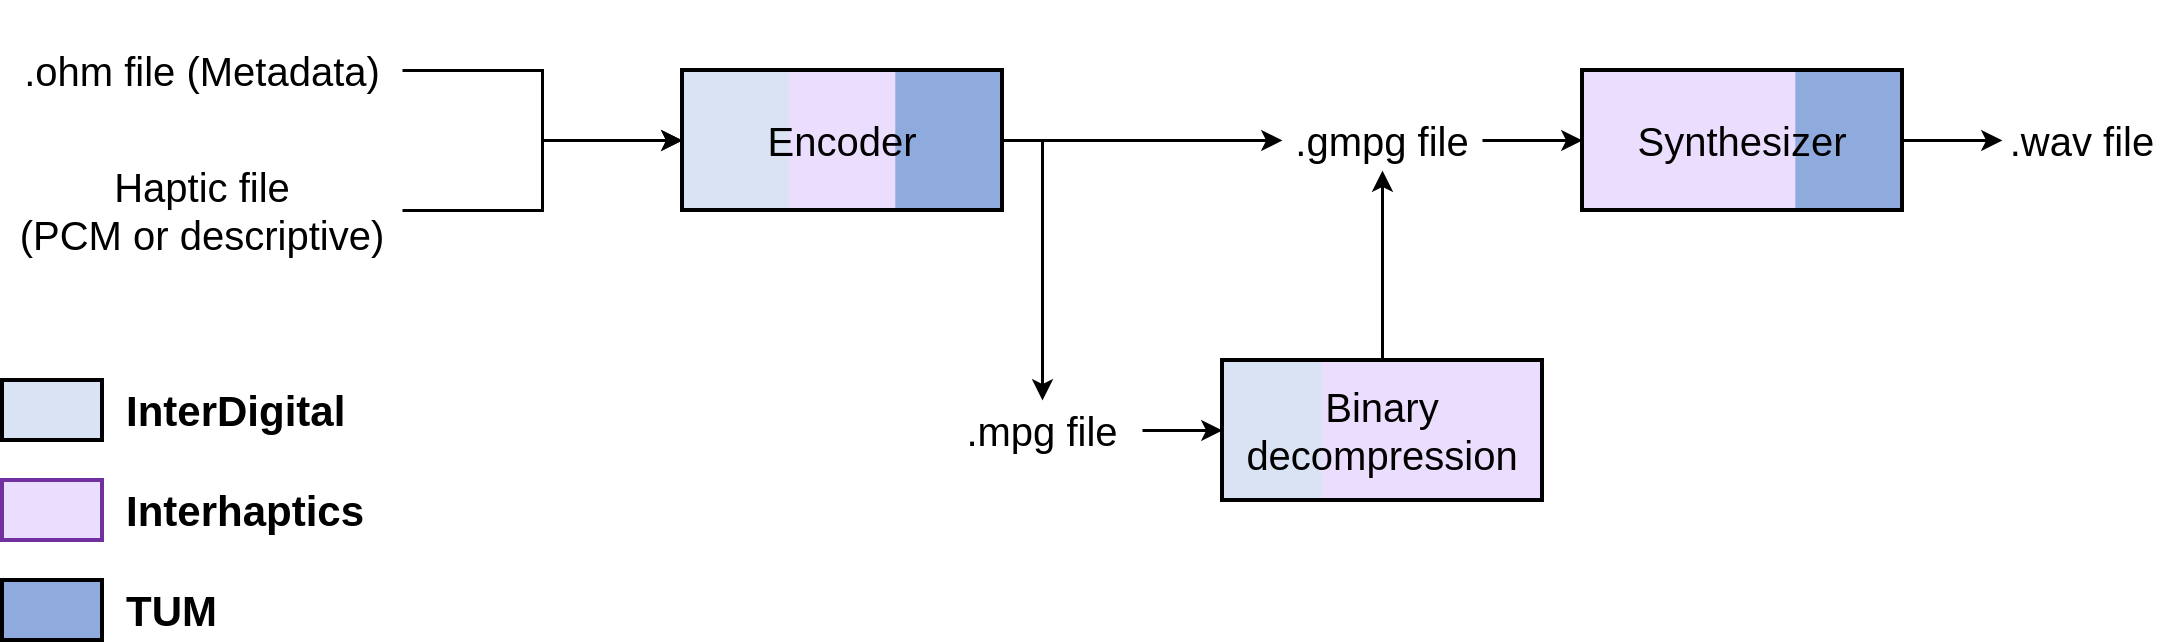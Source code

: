 <mxfile version="15.5.5" type="device"><diagram id="Rw1NS8PVlpqGZP7gOOJT" name="Page-1"><mxGraphModel dx="1422" dy="762" grid="1" gridSize="10" guides="1" tooltips="1" connect="1" arrows="1" fold="1" page="1" pageScale="1" pageWidth="850" pageHeight="1100" math="0" shadow="0"><root><mxCell id="0"/><mxCell id="1" parent="0"/><mxCell id="Na3cEOaPck8NqZLjMFLH-56" value="" style="group" vertex="1" connectable="0" parent="1"><mxGeometry x="900" y="525" width="160" height="70" as="geometry"/></mxCell><mxCell id="Na3cEOaPck8NqZLjMFLH-58" value="" style="rounded=0;whiteSpace=wrap;html=1;fontSize=20;align=center;fillColor=#EBDDFD;strokeWidth=2;strokeColor=none;gradientDirection=east;" vertex="1" parent="Na3cEOaPck8NqZLjMFLH-56"><mxGeometry width="112.59" height="70" as="geometry"/></mxCell><mxCell id="Na3cEOaPck8NqZLjMFLH-59" value="" style="rounded=0;whiteSpace=wrap;html=1;fontSize=20;align=center;fillColor=#8FAADC;strokeWidth=2;strokeColor=none;gradientDirection=east;" vertex="1" parent="Na3cEOaPck8NqZLjMFLH-56"><mxGeometry x="106.667" width="53.333" height="70" as="geometry"/></mxCell><mxCell id="Na3cEOaPck8NqZLjMFLH-60" value="Synthesizer" style="rounded=0;whiteSpace=wrap;html=1;fontSize=20;align=center;fillColor=none;strokeWidth=2;strokeColor=#000000;gradientDirection=east;gradientColor=#EBDDFD;" vertex="1" parent="Na3cEOaPck8NqZLjMFLH-56"><mxGeometry width="160" height="70" as="geometry"/></mxCell><mxCell id="l54Q_D6mOzUxOs0jOwQW-73" value=".gmpg file" style="text;html=1;strokeColor=none;fillColor=none;align=center;verticalAlign=middle;whiteSpace=wrap;rounded=0;fontSize=20;" parent="1" vertex="1"><mxGeometry x="750" y="545" width="100" height="30" as="geometry"/></mxCell><mxCell id="l54Q_D6mOzUxOs0jOwQW-85" value="" style="group" parent="1" vertex="1" connectable="0"><mxGeometry x="110" y="680" width="150" height="130" as="geometry"/></mxCell><mxCell id="l54Q_D6mOzUxOs0jOwQW-82" value="" style="group" parent="l54Q_D6mOzUxOs0jOwQW-85" vertex="1" connectable="0"><mxGeometry width="150" height="30" as="geometry"/></mxCell><mxCell id="l54Q_D6mOzUxOs0jOwQW-6" value="" style="rounded=0;whiteSpace=wrap;html=1;fontSize=20;align=center;fillColor=#DAE3F3;strokeWidth=2;" parent="l54Q_D6mOzUxOs0jOwQW-82" vertex="1"><mxGeometry width="50" height="30" as="geometry"/></mxCell><mxCell id="l54Q_D6mOzUxOs0jOwQW-79" value="InterDigital" style="text;html=1;strokeColor=none;fillColor=none;align=left;verticalAlign=middle;whiteSpace=wrap;rounded=0;fontSize=21;fontStyle=1" parent="l54Q_D6mOzUxOs0jOwQW-82" vertex="1"><mxGeometry x="60" width="90" height="30" as="geometry"/></mxCell><mxCell id="l54Q_D6mOzUxOs0jOwQW-83" value="" style="group" parent="l54Q_D6mOzUxOs0jOwQW-85" vertex="1" connectable="0"><mxGeometry y="50" width="150" height="30" as="geometry"/></mxCell><mxCell id="l54Q_D6mOzUxOs0jOwQW-8" value="" style="rounded=0;whiteSpace=wrap;html=1;fontSize=20;align=center;fillColor=#EBDDFD;strokeColor=#7030A0;strokeWidth=2;" parent="l54Q_D6mOzUxOs0jOwQW-83" vertex="1"><mxGeometry width="50" height="30" as="geometry"/></mxCell><mxCell id="l54Q_D6mOzUxOs0jOwQW-80" value="Interhaptics" style="text;html=1;strokeColor=none;fillColor=none;align=left;verticalAlign=middle;whiteSpace=wrap;rounded=0;fontSize=21;fontStyle=1" parent="l54Q_D6mOzUxOs0jOwQW-83" vertex="1"><mxGeometry x="60" width="90" height="30" as="geometry"/></mxCell><mxCell id="l54Q_D6mOzUxOs0jOwQW-84" value="" style="group" parent="l54Q_D6mOzUxOs0jOwQW-85" vertex="1" connectable="0"><mxGeometry y="100" width="150" height="30" as="geometry"/></mxCell><mxCell id="l54Q_D6mOzUxOs0jOwQW-9" value="" style="rounded=0;whiteSpace=wrap;html=1;fontSize=20;align=center;fillColor=#8FAADC;strokeWidth=2;" parent="l54Q_D6mOzUxOs0jOwQW-84" vertex="1"><mxGeometry width="50" height="30" as="geometry"/></mxCell><mxCell id="l54Q_D6mOzUxOs0jOwQW-81" value="TUM" style="text;html=1;strokeColor=none;fillColor=none;align=left;verticalAlign=middle;whiteSpace=wrap;rounded=0;fontSize=21;fontStyle=1" parent="l54Q_D6mOzUxOs0jOwQW-84" vertex="1"><mxGeometry x="60" width="90" height="30" as="geometry"/></mxCell><mxCell id="Na3cEOaPck8NqZLjMFLH-14" value="" style="group" vertex="1" connectable="0" parent="1"><mxGeometry x="450" y="525" width="160" height="70" as="geometry"/></mxCell><mxCell id="Na3cEOaPck8NqZLjMFLH-13" value="" style="group" vertex="1" connectable="0" parent="Na3cEOaPck8NqZLjMFLH-14"><mxGeometry width="160" height="70" as="geometry"/></mxCell><mxCell id="Na3cEOaPck8NqZLjMFLH-10" value="" style="rounded=0;whiteSpace=wrap;html=1;fontSize=20;align=center;fillColor=#DAE3F3;strokeWidth=2;strokeColor=none;gradientDirection=east;" vertex="1" parent="Na3cEOaPck8NqZLjMFLH-13"><mxGeometry width="59.259" height="70" as="geometry"/></mxCell><mxCell id="Na3cEOaPck8NqZLjMFLH-5" value="" style="rounded=0;whiteSpace=wrap;html=1;fontSize=20;align=center;fillColor=#EBDDFD;strokeWidth=2;strokeColor=none;gradientDirection=east;" vertex="1" parent="Na3cEOaPck8NqZLjMFLH-13"><mxGeometry x="53.333" width="59.259" height="70" as="geometry"/></mxCell><mxCell id="Na3cEOaPck8NqZLjMFLH-9" value="" style="rounded=0;whiteSpace=wrap;html=1;fontSize=20;align=center;fillColor=#8FAADC;strokeWidth=2;strokeColor=none;gradientDirection=east;" vertex="1" parent="Na3cEOaPck8NqZLjMFLH-13"><mxGeometry x="106.667" width="53.333" height="70" as="geometry"/></mxCell><mxCell id="Na3cEOaPck8NqZLjMFLH-7" value="Encoder" style="rounded=0;whiteSpace=wrap;html=1;fontSize=20;align=center;fillColor=none;strokeWidth=2;strokeColor=#000000;gradientDirection=east;gradientColor=#EBDDFD;" vertex="1" parent="Na3cEOaPck8NqZLjMFLH-14"><mxGeometry width="160" height="70" as="geometry"/></mxCell><mxCell id="Na3cEOaPck8NqZLjMFLH-15" value="" style="group" vertex="1" connectable="0" parent="1"><mxGeometry x="110" y="490" width="200" height="140" as="geometry"/></mxCell><mxCell id="l54Q_D6mOzUxOs0jOwQW-4" value="Haptic file&lt;br&gt;(PCM or descriptive)" style="text;html=1;strokeColor=none;fillColor=none;align=center;verticalAlign=middle;whiteSpace=wrap;rounded=0;fontSize=20;" parent="Na3cEOaPck8NqZLjMFLH-15" vertex="1"><mxGeometry y="70" width="200" height="70" as="geometry"/></mxCell><mxCell id="Na3cEOaPck8NqZLjMFLH-2" value=".ohm file (Metadata)" style="text;html=1;strokeColor=none;fillColor=none;align=center;verticalAlign=middle;whiteSpace=wrap;rounded=0;fontSize=20;" vertex="1" parent="Na3cEOaPck8NqZLjMFLH-15"><mxGeometry width="200" height="70" as="geometry"/></mxCell><mxCell id="Na3cEOaPck8NqZLjMFLH-16" style="edgeStyle=orthogonalEdgeStyle;rounded=0;jumpStyle=line;jumpSize=15;orthogonalLoop=1;jettySize=auto;html=1;fontSize=21;strokeWidth=1.5;" edge="1" parent="1" source="Na3cEOaPck8NqZLjMFLH-2" target="Na3cEOaPck8NqZLjMFLH-7"><mxGeometry relative="1" as="geometry"/></mxCell><mxCell id="Na3cEOaPck8NqZLjMFLH-17" style="edgeStyle=orthogonalEdgeStyle;rounded=0;jumpStyle=line;jumpSize=15;orthogonalLoop=1;jettySize=auto;html=1;fontSize=21;strokeWidth=1.5;" edge="1" parent="1" source="l54Q_D6mOzUxOs0jOwQW-4" target="Na3cEOaPck8NqZLjMFLH-7"><mxGeometry relative="1" as="geometry"/></mxCell><mxCell id="Na3cEOaPck8NqZLjMFLH-18" style="edgeStyle=orthogonalEdgeStyle;rounded=0;jumpStyle=line;jumpSize=15;orthogonalLoop=1;jettySize=auto;html=1;fontSize=21;strokeWidth=1.5;" edge="1" parent="1" source="Na3cEOaPck8NqZLjMFLH-7" target="l54Q_D6mOzUxOs0jOwQW-73"><mxGeometry relative="1" as="geometry"/></mxCell><mxCell id="Na3cEOaPck8NqZLjMFLH-20" style="edgeStyle=orthogonalEdgeStyle;rounded=0;jumpStyle=line;jumpSize=15;orthogonalLoop=1;jettySize=auto;html=1;fontSize=21;strokeWidth=1.5;exitX=1;exitY=0.5;exitDx=0;exitDy=0;entryX=0.5;entryY=0;entryDx=0;entryDy=0;" edge="1" parent="1" source="Na3cEOaPck8NqZLjMFLH-7" target="Na3cEOaPck8NqZLjMFLH-33"><mxGeometry relative="1" as="geometry"><mxPoint x="620" y="570.0" as="sourcePoint"/><mxPoint x="680" y="730" as="targetPoint"/><Array as="points"><mxPoint x="630" y="560"/></Array></mxGeometry></mxCell><mxCell id="Na3cEOaPck8NqZLjMFLH-29" style="edgeStyle=orthogonalEdgeStyle;rounded=0;jumpStyle=line;jumpSize=15;orthogonalLoop=1;jettySize=auto;html=1;fontSize=21;strokeWidth=1.5;exitX=1;exitY=0.5;exitDx=0;exitDy=0;entryX=0;entryY=0.5;entryDx=0;entryDy=0;" edge="1" parent="1" source="l54Q_D6mOzUxOs0jOwQW-73" target="Na3cEOaPck8NqZLjMFLH-60"><mxGeometry relative="1" as="geometry"><mxPoint x="860" y="600" as="sourcePoint"/><mxPoint x="870" y="570" as="targetPoint"/></mxGeometry></mxCell><mxCell id="Na3cEOaPck8NqZLjMFLH-30" style="edgeStyle=orthogonalEdgeStyle;rounded=0;jumpStyle=line;jumpSize=15;orthogonalLoop=1;jettySize=auto;html=1;fontSize=21;strokeWidth=1.5;entryX=0;entryY=0.5;entryDx=0;entryDy=0;exitX=1;exitY=0.5;exitDx=0;exitDy=0;" edge="1" parent="1" source="Na3cEOaPck8NqZLjMFLH-60" target="Na3cEOaPck8NqZLjMFLH-31"><mxGeometry relative="1" as="geometry"><mxPoint x="1080" y="550" as="sourcePoint"/><mxPoint x="1140.0" y="559.41" as="targetPoint"/></mxGeometry></mxCell><mxCell id="Na3cEOaPck8NqZLjMFLH-31" value=".wav file" style="text;html=1;strokeColor=none;fillColor=none;align=center;verticalAlign=middle;whiteSpace=wrap;rounded=0;fontSize=20;" vertex="1" parent="1"><mxGeometry x="1110" y="545" width="80" height="30" as="geometry"/></mxCell><mxCell id="Na3cEOaPck8NqZLjMFLH-46" style="edgeStyle=orthogonalEdgeStyle;rounded=0;jumpStyle=line;jumpSize=15;orthogonalLoop=1;jettySize=auto;html=1;entryX=0;entryY=0.5;entryDx=0;entryDy=0;fontSize=21;strokeWidth=1.5;" edge="1" parent="1" source="Na3cEOaPck8NqZLjMFLH-33" target="Na3cEOaPck8NqZLjMFLH-53"><mxGeometry relative="1" as="geometry"><mxPoint x="720" y="705" as="targetPoint"/></mxGeometry></mxCell><mxCell id="Na3cEOaPck8NqZLjMFLH-33" value=".mpg file" style="text;html=1;strokeColor=none;fillColor=none;align=center;verticalAlign=middle;whiteSpace=wrap;rounded=0;fontSize=20;" vertex="1" parent="1"><mxGeometry x="580" y="690" width="100" height="30" as="geometry"/></mxCell><mxCell id="Na3cEOaPck8NqZLjMFLH-47" style="edgeStyle=orthogonalEdgeStyle;rounded=0;jumpStyle=line;jumpSize=15;orthogonalLoop=1;jettySize=auto;html=1;fontSize=21;strokeWidth=1.5;entryX=0.5;entryY=1;entryDx=0;entryDy=0;exitX=0.5;exitY=0;exitDx=0;exitDy=0;" edge="1" parent="1" source="Na3cEOaPck8NqZLjMFLH-53" target="l54Q_D6mOzUxOs0jOwQW-73"><mxGeometry relative="1" as="geometry"><mxPoint x="800" y="670" as="sourcePoint"/><mxPoint x="800" y="600" as="targetPoint"/></mxGeometry></mxCell><mxCell id="Na3cEOaPck8NqZLjMFLH-49" value="" style="group" vertex="1" connectable="0" parent="1"><mxGeometry x="720" y="670" width="160" height="70" as="geometry"/></mxCell><mxCell id="Na3cEOaPck8NqZLjMFLH-50" value="" style="rounded=0;whiteSpace=wrap;html=1;fontSize=20;align=center;fillColor=#DAE3F3;strokeWidth=2;strokeColor=none;gradientDirection=east;" vertex="1" parent="Na3cEOaPck8NqZLjMFLH-49"><mxGeometry width="59.259" height="70" as="geometry"/></mxCell><mxCell id="Na3cEOaPck8NqZLjMFLH-51" value="" style="rounded=0;whiteSpace=wrap;html=1;fontSize=20;align=center;fillColor=#EBDDFD;strokeWidth=2;strokeColor=none;gradientDirection=east;" vertex="1" parent="Na3cEOaPck8NqZLjMFLH-49"><mxGeometry x="50" width="110" height="70" as="geometry"/></mxCell><mxCell id="Na3cEOaPck8NqZLjMFLH-53" value="Binary decompression" style="rounded=0;whiteSpace=wrap;html=1;fontSize=20;align=center;fillColor=none;strokeWidth=2;strokeColor=#000000;gradientDirection=east;gradientColor=#EBDDFD;" vertex="1" parent="Na3cEOaPck8NqZLjMFLH-49"><mxGeometry width="160" height="70" as="geometry"/></mxCell></root></mxGraphModel></diagram></mxfile>